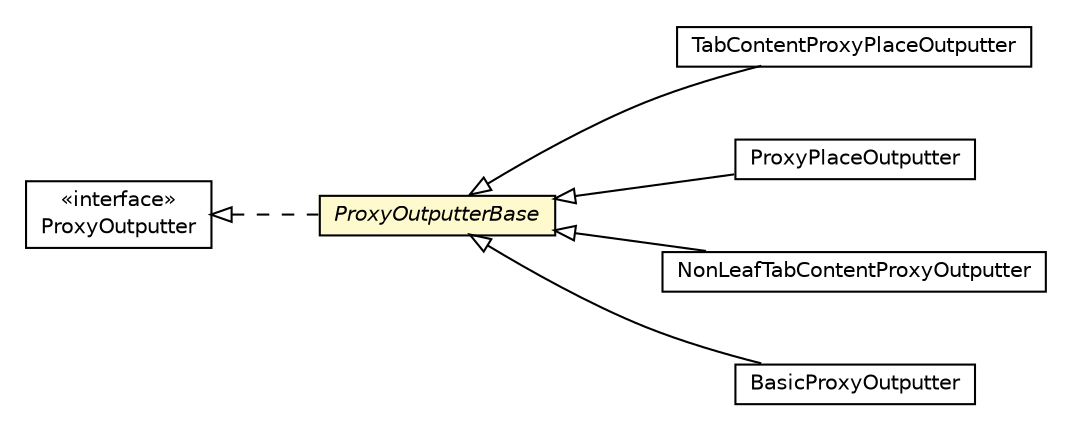 #!/usr/local/bin/dot
#
# Class diagram 
# Generated by UMLGraph version R5_6-24-gf6e263 (http://www.umlgraph.org/)
#

digraph G {
	edge [fontname="Helvetica",fontsize=10,labelfontname="Helvetica",labelfontsize=10];
	node [fontname="Helvetica",fontsize=10,shape=plaintext];
	nodesep=0.25;
	ranksep=0.5;
	rankdir=LR;
	// com.gwtplatform.mvp.rebind.TabContentProxyPlaceOutputter
	c304251 [label=<<table title="com.gwtplatform.mvp.rebind.TabContentProxyPlaceOutputter" border="0" cellborder="1" cellspacing="0" cellpadding="2" port="p" href="./TabContentProxyPlaceOutputter.html">
		<tr><td><table border="0" cellspacing="0" cellpadding="1">
<tr><td align="center" balign="center"> TabContentProxyPlaceOutputter </td></tr>
		</table></td></tr>
		</table>>, URL="./TabContentProxyPlaceOutputter.html", fontname="Helvetica", fontcolor="black", fontsize=10.0];
	// com.gwtplatform.mvp.rebind.ProxyPlaceOutputter
	c304252 [label=<<table title="com.gwtplatform.mvp.rebind.ProxyPlaceOutputter" border="0" cellborder="1" cellspacing="0" cellpadding="2" port="p" href="./ProxyPlaceOutputter.html">
		<tr><td><table border="0" cellspacing="0" cellpadding="1">
<tr><td align="center" balign="center"> ProxyPlaceOutputter </td></tr>
		</table></td></tr>
		</table>>, URL="./ProxyPlaceOutputter.html", fontname="Helvetica", fontcolor="black", fontsize=10.0];
	// com.gwtplatform.mvp.rebind.ProxyOutputterBase
	c304254 [label=<<table title="com.gwtplatform.mvp.rebind.ProxyOutputterBase" border="0" cellborder="1" cellspacing="0" cellpadding="2" port="p" bgcolor="lemonChiffon" href="./ProxyOutputterBase.html">
		<tr><td><table border="0" cellspacing="0" cellpadding="1">
<tr><td align="center" balign="center"><font face="Helvetica-Oblique"> ProxyOutputterBase </font></td></tr>
		</table></td></tr>
		</table>>, URL="./ProxyOutputterBase.html", fontname="Helvetica", fontcolor="black", fontsize=10.0];
	// com.gwtplatform.mvp.rebind.ProxyOutputter
	c304255 [label=<<table title="com.gwtplatform.mvp.rebind.ProxyOutputter" border="0" cellborder="1" cellspacing="0" cellpadding="2" port="p" href="./ProxyOutputter.html">
		<tr><td><table border="0" cellspacing="0" cellpadding="1">
<tr><td align="center" balign="center"> &#171;interface&#187; </td></tr>
<tr><td align="center" balign="center"> ProxyOutputter </td></tr>
		</table></td></tr>
		</table>>, URL="./ProxyOutputter.html", fontname="Helvetica", fontcolor="black", fontsize=10.0];
	// com.gwtplatform.mvp.rebind.NonLeafTabContentProxyOutputter
	c304263 [label=<<table title="com.gwtplatform.mvp.rebind.NonLeafTabContentProxyOutputter" border="0" cellborder="1" cellspacing="0" cellpadding="2" port="p" href="./NonLeafTabContentProxyOutputter.html">
		<tr><td><table border="0" cellspacing="0" cellpadding="1">
<tr><td align="center" balign="center"> NonLeafTabContentProxyOutputter </td></tr>
		</table></td></tr>
		</table>>, URL="./NonLeafTabContentProxyOutputter.html", fontname="Helvetica", fontcolor="black", fontsize=10.0];
	// com.gwtplatform.mvp.rebind.BasicProxyOutputter
	c304268 [label=<<table title="com.gwtplatform.mvp.rebind.BasicProxyOutputter" border="0" cellborder="1" cellspacing="0" cellpadding="2" port="p" href="./BasicProxyOutputter.html">
		<tr><td><table border="0" cellspacing="0" cellpadding="1">
<tr><td align="center" balign="center"> BasicProxyOutputter </td></tr>
		</table></td></tr>
		</table>>, URL="./BasicProxyOutputter.html", fontname="Helvetica", fontcolor="black", fontsize=10.0];
	//com.gwtplatform.mvp.rebind.TabContentProxyPlaceOutputter extends com.gwtplatform.mvp.rebind.ProxyOutputterBase
	c304254:p -> c304251:p [dir=back,arrowtail=empty];
	//com.gwtplatform.mvp.rebind.ProxyPlaceOutputter extends com.gwtplatform.mvp.rebind.ProxyOutputterBase
	c304254:p -> c304252:p [dir=back,arrowtail=empty];
	//com.gwtplatform.mvp.rebind.ProxyOutputterBase implements com.gwtplatform.mvp.rebind.ProxyOutputter
	c304255:p -> c304254:p [dir=back,arrowtail=empty,style=dashed];
	//com.gwtplatform.mvp.rebind.NonLeafTabContentProxyOutputter extends com.gwtplatform.mvp.rebind.ProxyOutputterBase
	c304254:p -> c304263:p [dir=back,arrowtail=empty];
	//com.gwtplatform.mvp.rebind.BasicProxyOutputter extends com.gwtplatform.mvp.rebind.ProxyOutputterBase
	c304254:p -> c304268:p [dir=back,arrowtail=empty];
}

